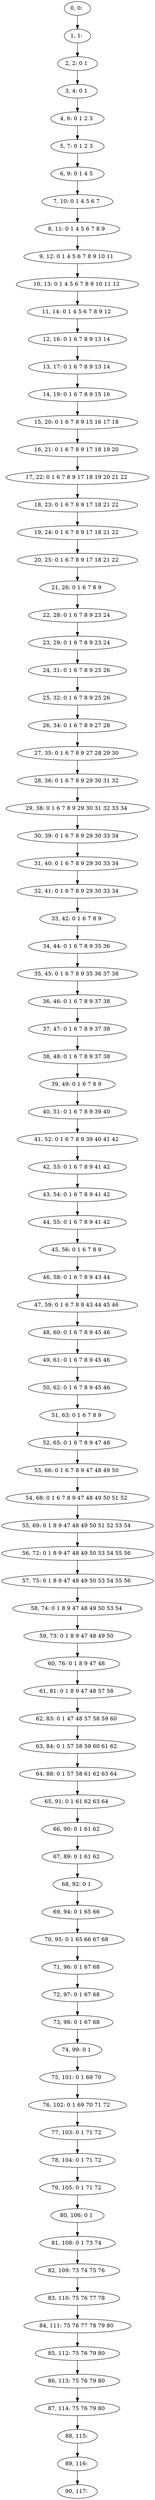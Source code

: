 digraph G {
0[label="0, 0: "];
1[label="1, 1: "];
2[label="2, 2: 0 1 "];
3[label="3, 4: 0 1 "];
4[label="4, 6: 0 1 2 3 "];
5[label="5, 7: 0 1 2 3 "];
6[label="6, 9: 0 1 4 5 "];
7[label="7, 10: 0 1 4 5 6 7 "];
8[label="8, 11: 0 1 4 5 6 7 8 9 "];
9[label="9, 12: 0 1 4 5 6 7 8 9 10 11 "];
10[label="10, 13: 0 1 4 5 6 7 8 9 10 11 12 "];
11[label="11, 14: 0 1 4 5 6 7 8 9 12 "];
12[label="12, 16: 0 1 6 7 8 9 13 14 "];
13[label="13, 17: 0 1 6 7 8 9 13 14 "];
14[label="14, 19: 0 1 6 7 8 9 15 16 "];
15[label="15, 20: 0 1 6 7 8 9 15 16 17 18 "];
16[label="16, 21: 0 1 6 7 8 9 17 18 19 20 "];
17[label="17, 22: 0 1 6 7 8 9 17 18 19 20 21 22 "];
18[label="18, 23: 0 1 6 7 8 9 17 18 21 22 "];
19[label="19, 24: 0 1 6 7 8 9 17 18 21 22 "];
20[label="20, 25: 0 1 6 7 8 9 17 18 21 22 "];
21[label="21, 26: 0 1 6 7 8 9 "];
22[label="22, 28: 0 1 6 7 8 9 23 24 "];
23[label="23, 29: 0 1 6 7 8 9 23 24 "];
24[label="24, 31: 0 1 6 7 8 9 25 26 "];
25[label="25, 32: 0 1 6 7 8 9 25 26 "];
26[label="26, 34: 0 1 6 7 8 9 27 28 "];
27[label="27, 35: 0 1 6 7 8 9 27 28 29 30 "];
28[label="28, 36: 0 1 6 7 8 9 29 30 31 32 "];
29[label="29, 38: 0 1 6 7 8 9 29 30 31 32 33 34 "];
30[label="30, 39: 0 1 6 7 8 9 29 30 33 34 "];
31[label="31, 40: 0 1 6 7 8 9 29 30 33 34 "];
32[label="32, 41: 0 1 6 7 8 9 29 30 33 34 "];
33[label="33, 42: 0 1 6 7 8 9 "];
34[label="34, 44: 0 1 6 7 8 9 35 36 "];
35[label="35, 45: 0 1 6 7 8 9 35 36 37 38 "];
36[label="36, 46: 0 1 6 7 8 9 37 38 "];
37[label="37, 47: 0 1 6 7 8 9 37 38 "];
38[label="38, 48: 0 1 6 7 8 9 37 38 "];
39[label="39, 49: 0 1 6 7 8 9 "];
40[label="40, 51: 0 1 6 7 8 9 39 40 "];
41[label="41, 52: 0 1 6 7 8 9 39 40 41 42 "];
42[label="42, 53: 0 1 6 7 8 9 41 42 "];
43[label="43, 54: 0 1 6 7 8 9 41 42 "];
44[label="44, 55: 0 1 6 7 8 9 41 42 "];
45[label="45, 56: 0 1 6 7 8 9 "];
46[label="46, 58: 0 1 6 7 8 9 43 44 "];
47[label="47, 59: 0 1 6 7 8 9 43 44 45 46 "];
48[label="48, 60: 0 1 6 7 8 9 45 46 "];
49[label="49, 61: 0 1 6 7 8 9 45 46 "];
50[label="50, 62: 0 1 6 7 8 9 45 46 "];
51[label="51, 63: 0 1 6 7 8 9 "];
52[label="52, 65: 0 1 6 7 8 9 47 48 "];
53[label="53, 66: 0 1 6 7 8 9 47 48 49 50 "];
54[label="54, 68: 0 1 6 7 8 9 47 48 49 50 51 52 "];
55[label="55, 69: 0 1 8 9 47 48 49 50 51 52 53 54 "];
56[label="56, 72: 0 1 8 9 47 48 49 50 53 54 55 56 "];
57[label="57, 75: 0 1 8 9 47 48 49 50 53 54 55 56 "];
58[label="58, 74: 0 1 8 9 47 48 49 50 53 54 "];
59[label="59, 73: 0 1 8 9 47 48 49 50 "];
60[label="60, 76: 0 1 8 9 47 48 "];
61[label="61, 81: 0 1 8 9 47 48 57 58 "];
62[label="62, 83: 0 1 47 48 57 58 59 60 "];
63[label="63, 84: 0 1 57 58 59 60 61 62 "];
64[label="64, 88: 0 1 57 58 61 62 63 64 "];
65[label="65, 91: 0 1 61 62 63 64 "];
66[label="66, 90: 0 1 61 62 "];
67[label="67, 89: 0 1 61 62 "];
68[label="68, 92: 0 1 "];
69[label="69, 94: 0 1 65 66 "];
70[label="70, 95: 0 1 65 66 67 68 "];
71[label="71, 96: 0 1 67 68 "];
72[label="72, 97: 0 1 67 68 "];
73[label="73, 98: 0 1 67 68 "];
74[label="74, 99: 0 1 "];
75[label="75, 101: 0 1 69 70 "];
76[label="76, 102: 0 1 69 70 71 72 "];
77[label="77, 103: 0 1 71 72 "];
78[label="78, 104: 0 1 71 72 "];
79[label="79, 105: 0 1 71 72 "];
80[label="80, 106: 0 1 "];
81[label="81, 108: 0 1 73 74 "];
82[label="82, 109: 73 74 75 76 "];
83[label="83, 110: 75 76 77 78 "];
84[label="84, 111: 75 76 77 78 79 80 "];
85[label="85, 112: 75 76 79 80 "];
86[label="86, 113: 75 76 79 80 "];
87[label="87, 114: 75 76 79 80 "];
88[label="88, 115: "];
89[label="89, 116: "];
90[label="90, 117: "];
0->1 ;
1->2 ;
2->3 ;
3->4 ;
4->5 ;
5->6 ;
6->7 ;
7->8 ;
8->9 ;
9->10 ;
10->11 ;
11->12 ;
12->13 ;
13->14 ;
14->15 ;
15->16 ;
16->17 ;
17->18 ;
18->19 ;
19->20 ;
20->21 ;
21->22 ;
22->23 ;
23->24 ;
24->25 ;
25->26 ;
26->27 ;
27->28 ;
28->29 ;
29->30 ;
30->31 ;
31->32 ;
32->33 ;
33->34 ;
34->35 ;
35->36 ;
36->37 ;
37->38 ;
38->39 ;
39->40 ;
40->41 ;
41->42 ;
42->43 ;
43->44 ;
44->45 ;
45->46 ;
46->47 ;
47->48 ;
48->49 ;
49->50 ;
50->51 ;
51->52 ;
52->53 ;
53->54 ;
54->55 ;
55->56 ;
56->57 ;
57->58 ;
58->59 ;
59->60 ;
60->61 ;
61->62 ;
62->63 ;
63->64 ;
64->65 ;
65->66 ;
66->67 ;
67->68 ;
68->69 ;
69->70 ;
70->71 ;
71->72 ;
72->73 ;
73->74 ;
74->75 ;
75->76 ;
76->77 ;
77->78 ;
78->79 ;
79->80 ;
80->81 ;
81->82 ;
82->83 ;
83->84 ;
84->85 ;
85->86 ;
86->87 ;
87->88 ;
88->89 ;
89->90 ;
}
